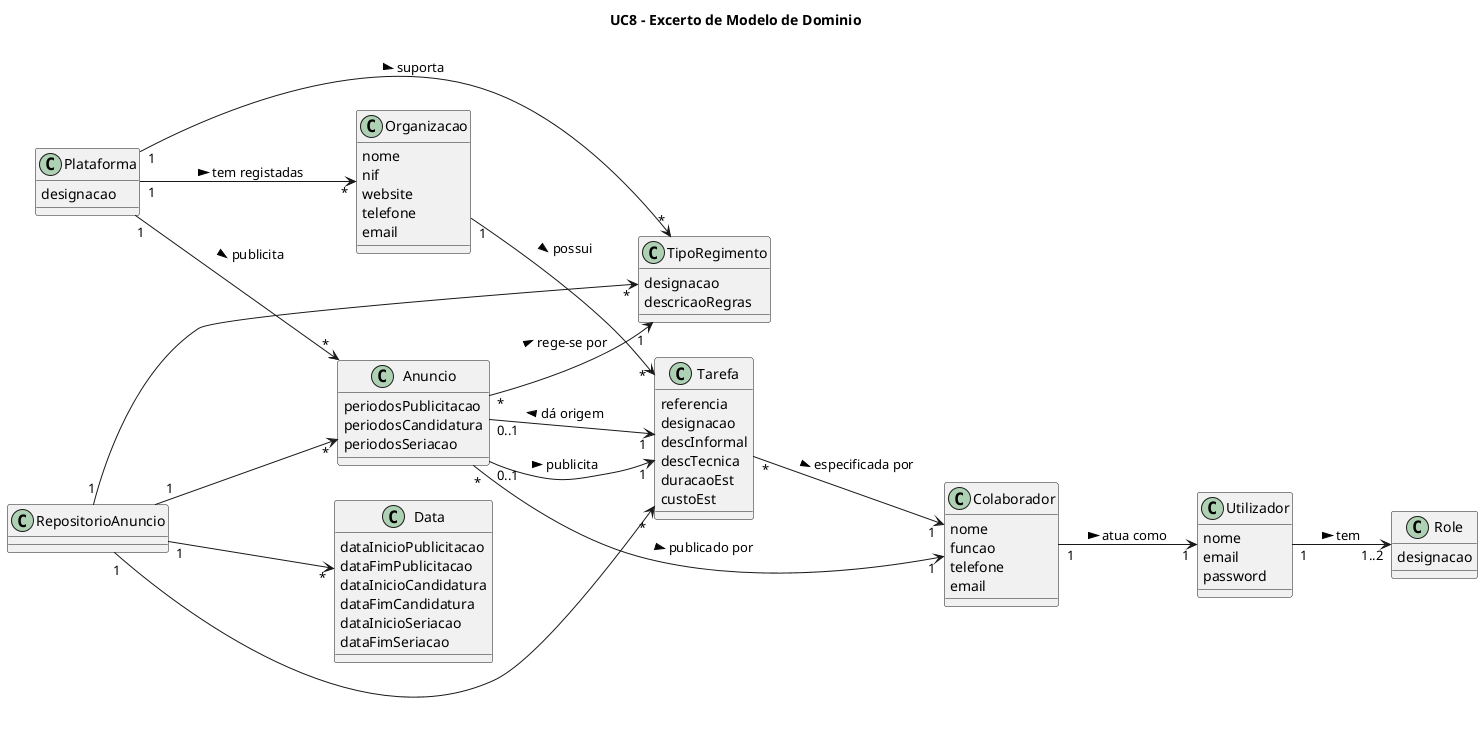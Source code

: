 @startuml

title UC8 - Excerto de Modelo de Dominio
left to right direction


class Plataforma {
    designacao
}

class Organizacao {
    nome
    nif
    website
    telefone
    email
}

class RepositorioAnuncio {

}

class Anuncio {
    periodosPublicitacao
    periodosCandidatura
    periodosSeriacao
}

class Tarefa {
    referencia
    designacao
    descInformal
    descTecnica
    duracaoEst
    custoEst
}

class TipoRegimento {
    designacao
    descricaoRegras
}

class Colaborador {
    nome
    funcao
    telefone
    email
}

class Utilizador {
    nome
    email
    password
}

class Role {
    designacao
}

class Data {
    dataInicioPublicitacao
    dataFimPublicitacao
    dataInicioCandidatura
    dataFimCandidatura
    dataInicioSeriacao
    dataFimSeriacao
}


Plataforma "1" --> "*" TipoRegimento: suporta >
Plataforma "1" --> "*" Anuncio: publicita >
Plataforma "1" --> "*" Organizacao: tem registadas >

Anuncio "*" --> "1" TipoRegimento: rege-se por >
Anuncio "*" --> "1" Colaborador: publicado por >
Anuncio "0..1" --> "1" Tarefa: publicita >
Anuncio "0..1" --> "1" Tarefa: < dá origem

Tarefa "*" --> "1" Colaborador: especificada por >

Organizacao "1" --> "*" Tarefa: possui >

Colaborador "1" --> "1" Utilizador: atua como >

Utilizador "1" --> "1..2" Role: tem >

RepositorioAnuncio "1" --> "*" Tarefa
RepositorioAnuncio "1" --> "*" TipoRegimento
RepositorioAnuncio "1" --> "*" Data
RepositorioAnuncio "1" --> "*" Anuncio

@enduml